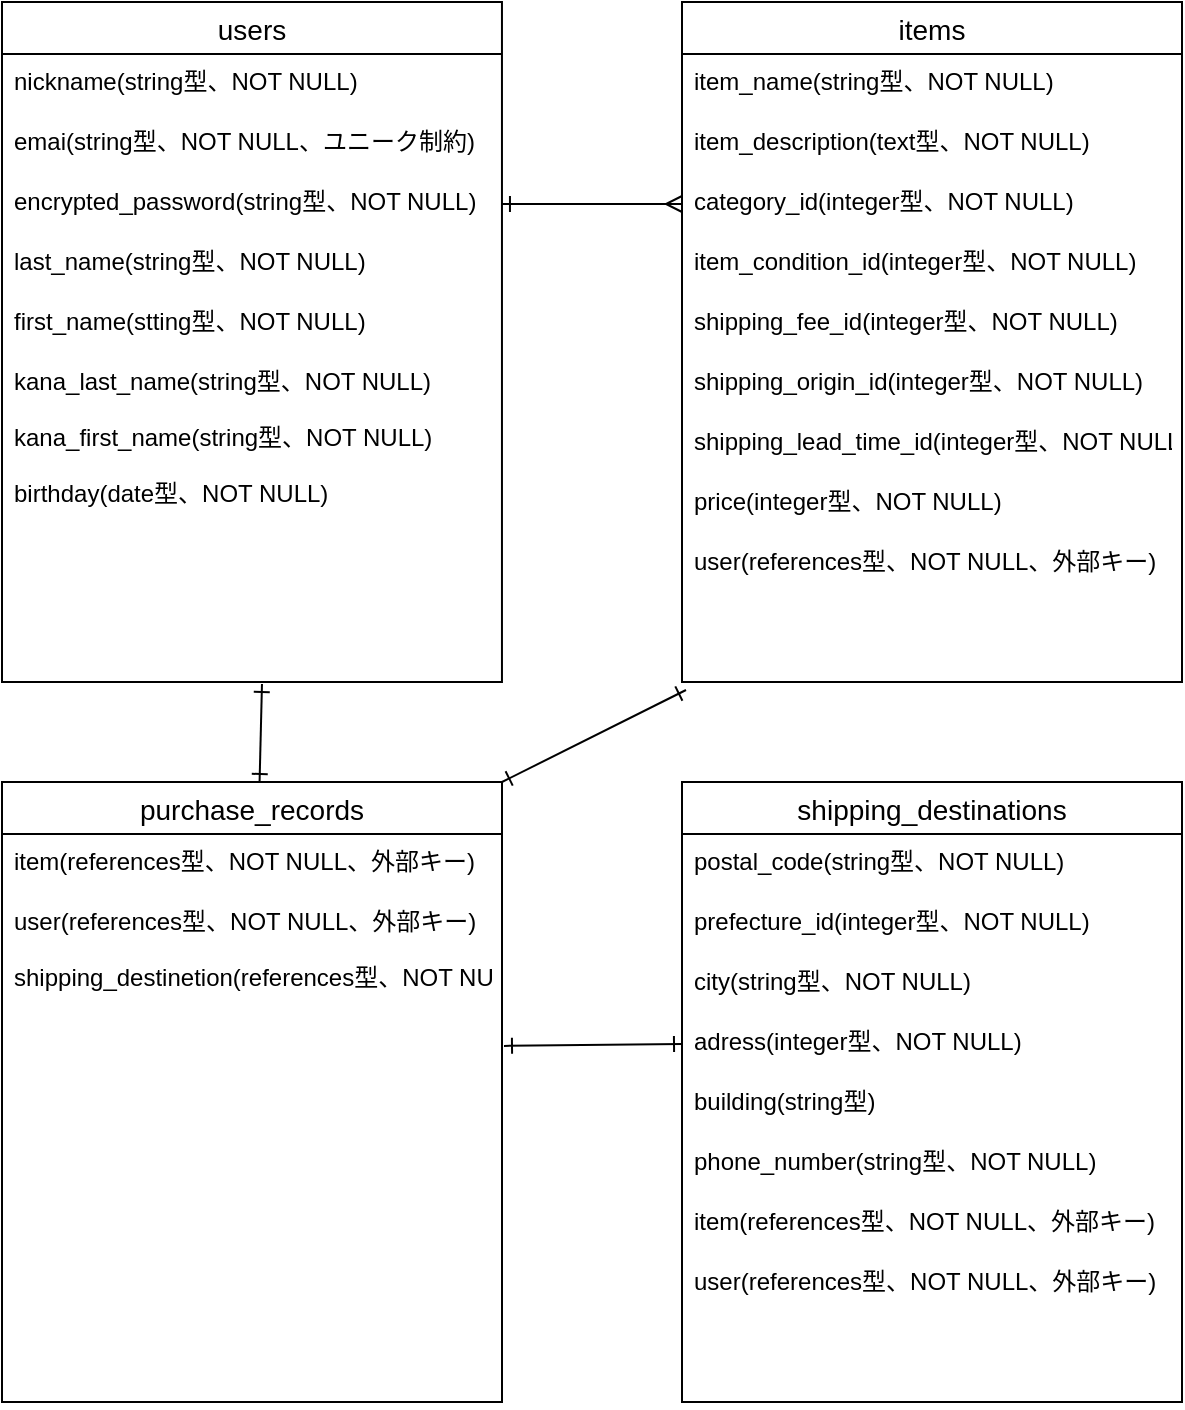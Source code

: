 <mxfile>
    <diagram id="DDbzM2UNuEpglF1vDtix" name="ページ1">
        <mxGraphModel dx="486" dy="582" grid="1" gridSize="10" guides="1" tooltips="1" connect="1" arrows="1" fold="1" page="1" pageScale="1" pageWidth="827" pageHeight="1169" math="0" shadow="0">
            <root>
                <mxCell id="0"/>
                <mxCell id="1" parent="0"/>
                <mxCell id="52" style="edgeStyle=none;html=1;startArrow=ERone;startFill=0;endArrow=ERone;endFill=0;exitX=0.52;exitY=1.006;exitDx=0;exitDy=0;exitPerimeter=0;" parent="1" source="22" target="48" edge="1">
                    <mxGeometry relative="1" as="geometry">
                        <mxPoint x="240" y="390" as="targetPoint"/>
                        <mxPoint x="135" y="330" as="sourcePoint"/>
                        <Array as="points"/>
                    </mxGeometry>
                </mxCell>
                <mxCell id="2" value="users" style="swimlane;fontStyle=0;childLayout=stackLayout;horizontal=1;startSize=26;horizontalStack=0;resizeParent=1;resizeParentMax=0;resizeLast=0;collapsible=1;marginBottom=0;align=center;fontSize=14;" parent="1" vertex="1">
                    <mxGeometry x="10" y="20" width="249.98" height="340" as="geometry">
                        <mxRectangle x="190" y="190" width="60" height="30" as="alternateBounds"/>
                    </mxGeometry>
                </mxCell>
                <mxCell id="3" value="nickname(string型、NOT NULL)&#10;" style="text;strokeColor=none;fillColor=none;spacingLeft=4;spacingRight=4;overflow=hidden;rotatable=0;points=[[0,0.5],[1,0.5]];portConstraint=eastwest;fontSize=12;" parent="2" vertex="1">
                    <mxGeometry y="26" width="249.98" height="30" as="geometry"/>
                </mxCell>
                <mxCell id="4" value="emai(string型、NOT NULL、ユニーク制約)" style="text;strokeColor=none;fillColor=none;spacingLeft=4;spacingRight=4;overflow=hidden;rotatable=0;points=[[0,0.5],[1,0.5]];portConstraint=eastwest;fontSize=12;" parent="2" vertex="1">
                    <mxGeometry y="56" width="249.98" height="30" as="geometry"/>
                </mxCell>
                <mxCell id="25" value="encrypted_password(string型、NOT NULL)" style="text;strokeColor=none;fillColor=none;spacingLeft=4;spacingRight=4;overflow=hidden;rotatable=0;points=[[0,0.5],[1,0.5]];portConstraint=eastwest;fontSize=12;" parent="2" vertex="1">
                    <mxGeometry y="86" width="249.98" height="30" as="geometry"/>
                </mxCell>
                <mxCell id="24" value="last_name(string型、NOT NULL)" style="text;strokeColor=none;fillColor=none;spacingLeft=4;spacingRight=4;overflow=hidden;rotatable=0;points=[[0,0.5],[1,0.5]];portConstraint=eastwest;fontSize=12;" parent="2" vertex="1">
                    <mxGeometry y="116" width="249.98" height="30" as="geometry"/>
                </mxCell>
                <mxCell id="23" value="first_name(stting型、NOT NULL)&#10;" style="text;strokeColor=none;fillColor=none;spacingLeft=4;spacingRight=4;overflow=hidden;rotatable=0;points=[[0,0.5],[1,0.5]];portConstraint=eastwest;fontSize=12;" parent="2" vertex="1">
                    <mxGeometry y="146" width="249.98" height="30" as="geometry"/>
                </mxCell>
                <mxCell id="22" value="kana_last_name(string型、NOT NULL)&#10;&#10;kana_first_name(string型、NOT NULL)&#10;&#10;birthday(date型、NOT NULL)" style="text;strokeColor=none;fillColor=none;spacingLeft=4;spacingRight=4;overflow=hidden;rotatable=0;points=[[0,0.5],[1,0.5]];portConstraint=eastwest;fontSize=12;" parent="2" vertex="1">
                    <mxGeometry y="176" width="249.98" height="164" as="geometry"/>
                </mxCell>
                <mxCell id="53" style="edgeStyle=none;html=1;startArrow=ERone;startFill=0;endArrow=ERone;endFill=0;exitX=0;exitY=0.5;exitDx=0;exitDy=0;entryX=1.004;entryY=0.299;entryDx=0;entryDy=0;entryPerimeter=0;" parent="1" source="58" target="50" edge="1">
                    <mxGeometry relative="1" as="geometry">
                        <mxPoint x="260" y="400" as="targetPoint"/>
                        <Array as="points"/>
                    </mxGeometry>
                </mxCell>
                <mxCell id="30" value="items" style="swimlane;fontStyle=0;childLayout=stackLayout;horizontal=1;startSize=26;horizontalStack=0;resizeParent=1;resizeParentMax=0;resizeLast=0;collapsible=1;marginBottom=0;align=center;fontSize=14;" parent="1" vertex="1">
                    <mxGeometry x="350" y="20" width="250" height="340" as="geometry">
                        <mxRectangle x="190" y="190" width="60" height="30" as="alternateBounds"/>
                    </mxGeometry>
                </mxCell>
                <mxCell id="31" value="item_name(string型、NOT NULL)&#10;    &#10;" style="text;strokeColor=none;fillColor=none;spacingLeft=4;spacingRight=4;overflow=hidden;rotatable=0;points=[[0,0.5],[1,0.5]];portConstraint=eastwest;fontSize=12;" parent="30" vertex="1">
                    <mxGeometry y="26" width="250" height="30" as="geometry"/>
                </mxCell>
                <mxCell id="32" value="item_description(text型、NOT NULL)" style="text;strokeColor=none;fillColor=none;spacingLeft=4;spacingRight=4;overflow=hidden;rotatable=0;points=[[0,0.5],[1,0.5]];portConstraint=eastwest;fontSize=12;" parent="30" vertex="1">
                    <mxGeometry y="56" width="250" height="30" as="geometry"/>
                </mxCell>
                <mxCell id="33" value="category_id(integer型、NOT NULL)" style="text;strokeColor=none;fillColor=none;spacingLeft=4;spacingRight=4;overflow=hidden;rotatable=0;points=[[0,0.5],[1,0.5]];portConstraint=eastwest;fontSize=12;" parent="30" vertex="1">
                    <mxGeometry y="86" width="250" height="30" as="geometry"/>
                </mxCell>
                <mxCell id="39" value="item_condition_id(integer型、NOT NULL)" style="text;strokeColor=none;fillColor=none;spacingLeft=4;spacingRight=4;overflow=hidden;rotatable=0;points=[[0,0.5],[1,0.5]];portConstraint=eastwest;fontSize=12;" parent="30" vertex="1">
                    <mxGeometry y="116" width="250" height="30" as="geometry"/>
                </mxCell>
                <mxCell id="40" value="shipping_fee_id(integer型、NOT NULL)" style="text;strokeColor=none;fillColor=none;spacingLeft=4;spacingRight=4;overflow=hidden;rotatable=0;points=[[0,0.5],[1,0.5]];portConstraint=eastwest;fontSize=12;" parent="30" vertex="1">
                    <mxGeometry y="146" width="250" height="30" as="geometry"/>
                </mxCell>
                <mxCell id="41" value="shipping_origin_id(integer型、NOT NULL)" style="text;strokeColor=none;fillColor=none;spacingLeft=4;spacingRight=4;overflow=hidden;rotatable=0;points=[[0,0.5],[1,0.5]];portConstraint=eastwest;fontSize=12;" parent="30" vertex="1">
                    <mxGeometry y="176" width="250" height="30" as="geometry"/>
                </mxCell>
                <mxCell id="42" value="shipping_lead_time_id(integer型、NOT NULL)" style="text;strokeColor=none;fillColor=none;spacingLeft=4;spacingRight=4;overflow=hidden;rotatable=0;points=[[0,0.5],[1,0.5]];portConstraint=eastwest;fontSize=12;" parent="30" vertex="1">
                    <mxGeometry y="206" width="250" height="30" as="geometry"/>
                </mxCell>
                <mxCell id="34" value="price(integer型、NOT NULL)" style="text;strokeColor=none;fillColor=none;spacingLeft=4;spacingRight=4;overflow=hidden;rotatable=0;points=[[0,0.5],[1,0.5]];portConstraint=eastwest;fontSize=12;" parent="30" vertex="1">
                    <mxGeometry y="236" width="250" height="30" as="geometry"/>
                </mxCell>
                <mxCell id="35" value="user(references型、NOT NULL、外部キー)&#10;" style="text;strokeColor=none;fillColor=none;spacingLeft=4;spacingRight=4;overflow=hidden;rotatable=0;points=[[0,0.5],[1,0.5]];portConstraint=eastwest;fontSize=12;" parent="30" vertex="1">
                    <mxGeometry y="266" width="250" height="74" as="geometry"/>
                </mxCell>
                <mxCell id="47" style="edgeStyle=none;html=1;entryX=0;entryY=0.5;entryDx=0;entryDy=0;startArrow=ERone;startFill=0;endArrow=ERmany;endFill=0;" parent="1" source="25" target="33" edge="1">
                    <mxGeometry relative="1" as="geometry"/>
                </mxCell>
                <mxCell id="48" value="purchase_records" style="swimlane;fontStyle=0;childLayout=stackLayout;horizontal=1;startSize=26;horizontalStack=0;resizeParent=1;resizeParentMax=0;resizeLast=0;collapsible=1;marginBottom=0;align=center;fontSize=14;strokeColor=default;" parent="1" vertex="1">
                    <mxGeometry x="10" y="410" width="250" height="310" as="geometry"/>
                </mxCell>
                <mxCell id="49" value="item(references型、NOT NULL、外部キー)" style="text;strokeColor=none;fillColor=none;spacingLeft=4;spacingRight=4;overflow=hidden;rotatable=0;points=[[0,0.5],[1,0.5]];portConstraint=eastwest;fontSize=12;" parent="48" vertex="1">
                    <mxGeometry y="26" width="250" height="30" as="geometry"/>
                </mxCell>
                <mxCell id="50" value="user(references型、NOT NULL、外部キー)&#10;&#10;shipping_destinetion(references型、NOT NULL、外部キー)&#10;" style="text;strokeColor=none;fillColor=none;spacingLeft=4;spacingRight=4;overflow=hidden;rotatable=0;points=[[0,0.5],[1,0.5]];portConstraint=eastwest;fontSize=12;" parent="48" vertex="1">
                    <mxGeometry y="56" width="250" height="254" as="geometry"/>
                </mxCell>
                <mxCell id="54" value="shipping_destinations" style="swimlane;fontStyle=0;childLayout=stackLayout;horizontal=1;startSize=26;horizontalStack=0;resizeParent=1;resizeParentMax=0;resizeLast=0;collapsible=1;marginBottom=0;align=center;fontSize=14;" parent="1" vertex="1">
                    <mxGeometry x="350" y="410" width="250" height="310" as="geometry">
                        <mxRectangle x="190" y="190" width="60" height="30" as="alternateBounds"/>
                    </mxGeometry>
                </mxCell>
                <mxCell id="55" value="postal_code(string型、NOT NULL)&#10;" style="text;strokeColor=none;fillColor=none;spacingLeft=4;spacingRight=4;overflow=hidden;rotatable=0;points=[[0,0.5],[1,0.5]];portConstraint=eastwest;fontSize=12;" parent="54" vertex="1">
                    <mxGeometry y="26" width="250" height="30" as="geometry"/>
                </mxCell>
                <mxCell id="56" value="prefecture_id(integer型、NOT NULL)    " style="text;strokeColor=none;fillColor=none;spacingLeft=4;spacingRight=4;overflow=hidden;rotatable=0;points=[[0,0.5],[1,0.5]];portConstraint=eastwest;fontSize=12;" parent="54" vertex="1">
                    <mxGeometry y="56" width="250" height="30" as="geometry"/>
                </mxCell>
                <mxCell id="57" value="city(string型、NOT NULL)" style="text;strokeColor=none;fillColor=none;spacingLeft=4;spacingRight=4;overflow=hidden;rotatable=0;points=[[0,0.5],[1,0.5]];portConstraint=eastwest;fontSize=12;" parent="54" vertex="1">
                    <mxGeometry y="86" width="250" height="30" as="geometry"/>
                </mxCell>
                <mxCell id="58" value="adress(integer型、NOT NULL)" style="text;strokeColor=none;fillColor=none;spacingLeft=4;spacingRight=4;overflow=hidden;rotatable=0;points=[[0,0.5],[1,0.5]];portConstraint=eastwest;fontSize=12;" parent="54" vertex="1">
                    <mxGeometry y="116" width="250" height="30" as="geometry"/>
                </mxCell>
                <mxCell id="59" value="building(string型)" style="text;strokeColor=none;fillColor=none;spacingLeft=4;spacingRight=4;overflow=hidden;rotatable=0;points=[[0,0.5],[1,0.5]];portConstraint=eastwest;fontSize=12;" parent="54" vertex="1">
                    <mxGeometry y="146" width="250" height="30" as="geometry"/>
                </mxCell>
                <mxCell id="60" value="phone_number(string型、NOT NULL)" style="text;strokeColor=none;fillColor=none;spacingLeft=4;spacingRight=4;overflow=hidden;rotatable=0;points=[[0,0.5],[1,0.5]];portConstraint=eastwest;fontSize=12;" parent="54" vertex="1">
                    <mxGeometry y="176" width="250" height="30" as="geometry"/>
                </mxCell>
                <mxCell id="61" value="item(references型、NOT NULL、外部キー)" style="text;strokeColor=none;fillColor=none;spacingLeft=4;spacingRight=4;overflow=hidden;rotatable=0;points=[[0,0.5],[1,0.5]];portConstraint=eastwest;fontSize=12;" parent="54" vertex="1">
                    <mxGeometry y="206" width="250" height="30" as="geometry"/>
                </mxCell>
                <mxCell id="62" value="user(references型、NOT NULL、外部キー)" style="text;strokeColor=none;fillColor=none;spacingLeft=4;spacingRight=4;overflow=hidden;rotatable=0;points=[[0,0.5],[1,0.5]];portConstraint=eastwest;fontSize=12;" parent="54" vertex="1">
                    <mxGeometry y="236" width="250" height="74" as="geometry"/>
                </mxCell>
                <mxCell id="71" style="edgeStyle=none;html=1;startArrow=ERone;startFill=0;endArrow=ERone;endFill=0;exitX=0.008;exitY=1.054;exitDx=0;exitDy=0;entryX=1;entryY=0;entryDx=0;entryDy=0;exitPerimeter=0;" parent="1" source="35" target="48" edge="1">
                    <mxGeometry relative="1" as="geometry">
                        <mxPoint x="260" y="360" as="targetPoint"/>
                        <Array as="points"/>
                        <mxPoint x="320" y="411" as="sourcePoint"/>
                    </mxGeometry>
                </mxCell>
            </root>
        </mxGraphModel>
    </diagram>
</mxfile>